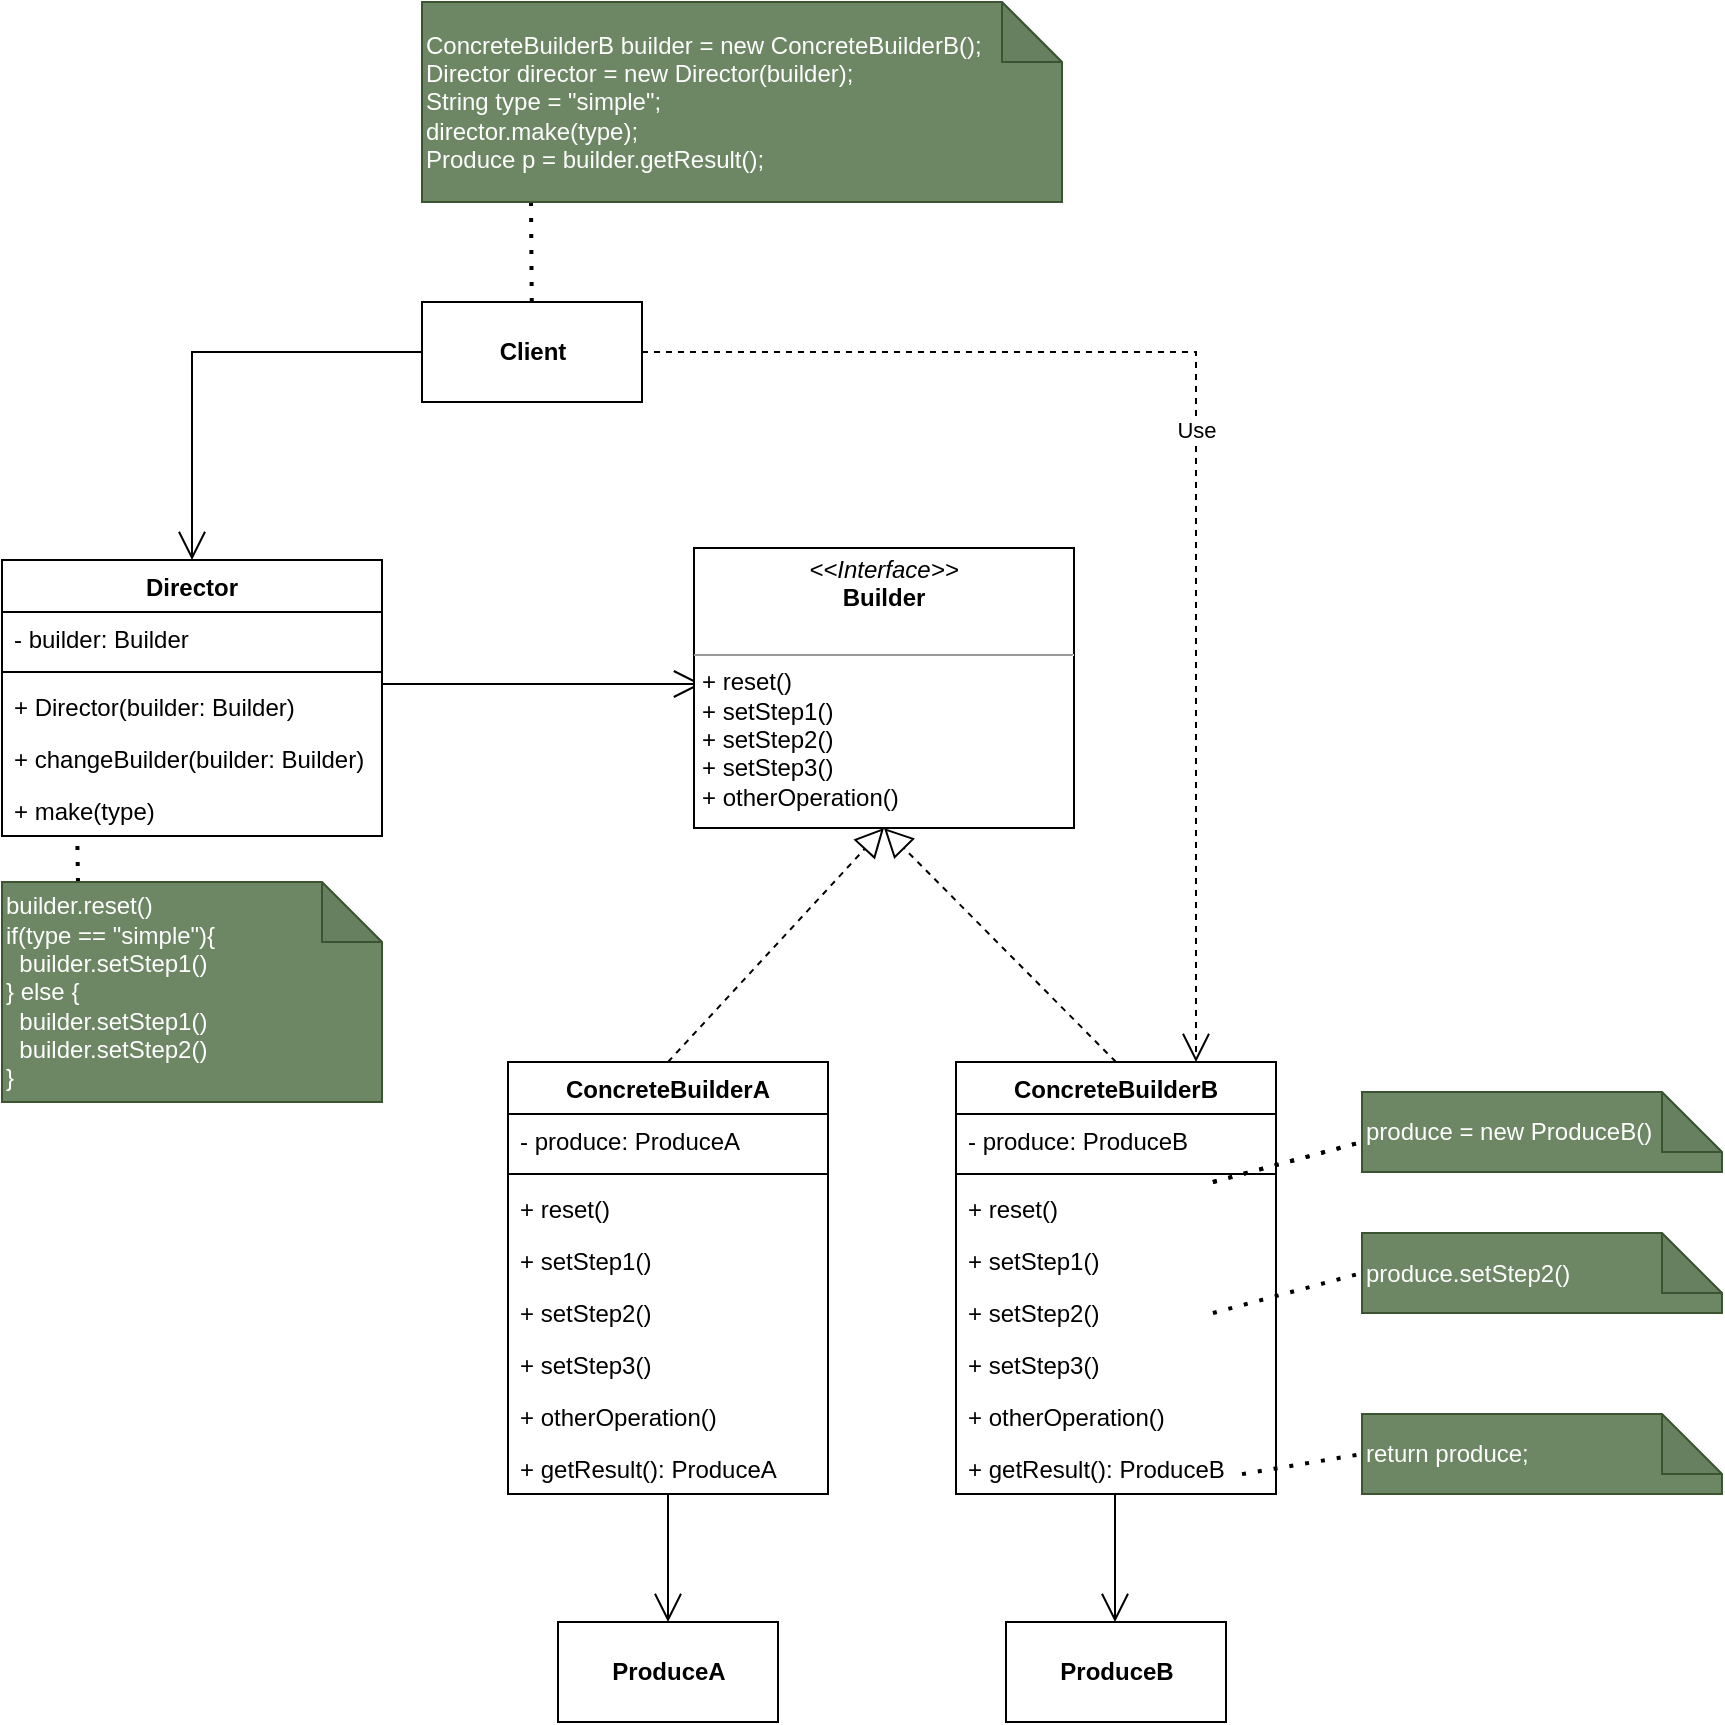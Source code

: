 <mxfile version="20.5.1" type="github">
  <diagram id="xFLUwY8AGbZAqHrPL44i" name="第 1 页">
    <mxGraphModel dx="1550" dy="859" grid="1" gridSize="10" guides="1" tooltips="1" connect="1" arrows="1" fold="1" page="1" pageScale="1" pageWidth="827" pageHeight="1169" math="0" shadow="0">
      <root>
        <mxCell id="0" />
        <mxCell id="1" parent="0" />
        <mxCell id="p2f05vEZSLWd5B9eIsf3-1" value="Director" style="swimlane;fontStyle=1;align=center;verticalAlign=top;childLayout=stackLayout;horizontal=1;startSize=26;horizontalStack=0;resizeParent=1;resizeParentMax=0;resizeLast=0;collapsible=1;marginBottom=0;" vertex="1" parent="1">
          <mxGeometry x="10" y="319" width="190" height="138" as="geometry" />
        </mxCell>
        <mxCell id="p2f05vEZSLWd5B9eIsf3-2" value="- builder: Builder" style="text;strokeColor=none;fillColor=none;align=left;verticalAlign=top;spacingLeft=4;spacingRight=4;overflow=hidden;rotatable=0;points=[[0,0.5],[1,0.5]];portConstraint=eastwest;" vertex="1" parent="p2f05vEZSLWd5B9eIsf3-1">
          <mxGeometry y="26" width="190" height="26" as="geometry" />
        </mxCell>
        <mxCell id="p2f05vEZSLWd5B9eIsf3-3" value="" style="line;strokeWidth=1;fillColor=none;align=left;verticalAlign=middle;spacingTop=-1;spacingLeft=3;spacingRight=3;rotatable=0;labelPosition=right;points=[];portConstraint=eastwest;strokeColor=inherit;" vertex="1" parent="p2f05vEZSLWd5B9eIsf3-1">
          <mxGeometry y="52" width="190" height="8" as="geometry" />
        </mxCell>
        <mxCell id="p2f05vEZSLWd5B9eIsf3-78" value="+ Director(builder: Builder)" style="text;strokeColor=none;fillColor=none;align=left;verticalAlign=top;spacingLeft=4;spacingRight=4;overflow=hidden;rotatable=0;points=[[0,0.5],[1,0.5]];portConstraint=eastwest;" vertex="1" parent="p2f05vEZSLWd5B9eIsf3-1">
          <mxGeometry y="60" width="190" height="26" as="geometry" />
        </mxCell>
        <mxCell id="p2f05vEZSLWd5B9eIsf3-54" value="+ changeBuilder(builder: Builder)" style="text;strokeColor=none;fillColor=none;align=left;verticalAlign=top;spacingLeft=4;spacingRight=4;overflow=hidden;rotatable=0;points=[[0,0.5],[1,0.5]];portConstraint=eastwest;" vertex="1" parent="p2f05vEZSLWd5B9eIsf3-1">
          <mxGeometry y="86" width="190" height="26" as="geometry" />
        </mxCell>
        <mxCell id="p2f05vEZSLWd5B9eIsf3-55" value="+ make(type)" style="text;strokeColor=none;fillColor=none;align=left;verticalAlign=top;spacingLeft=4;spacingRight=4;overflow=hidden;rotatable=0;points=[[0,0.5],[1,0.5]];portConstraint=eastwest;" vertex="1" parent="p2f05vEZSLWd5B9eIsf3-1">
          <mxGeometry y="112" width="190" height="26" as="geometry" />
        </mxCell>
        <mxCell id="p2f05vEZSLWd5B9eIsf3-6" value="ConcreteBuilderA" style="swimlane;fontStyle=1;align=center;verticalAlign=top;childLayout=stackLayout;horizontal=1;startSize=26;horizontalStack=0;resizeParent=1;resizeParentMax=0;resizeLast=0;collapsible=1;marginBottom=0;" vertex="1" parent="1">
          <mxGeometry x="263" y="570" width="160" height="216" as="geometry">
            <mxRectangle x="226" y="380" width="140" height="30" as="alternateBounds" />
          </mxGeometry>
        </mxCell>
        <mxCell id="p2f05vEZSLWd5B9eIsf3-7" value="- produce: ProduceA" style="text;strokeColor=none;fillColor=none;align=left;verticalAlign=top;spacingLeft=4;spacingRight=4;overflow=hidden;rotatable=0;points=[[0,0.5],[1,0.5]];portConstraint=eastwest;" vertex="1" parent="p2f05vEZSLWd5B9eIsf3-6">
          <mxGeometry y="26" width="160" height="26" as="geometry" />
        </mxCell>
        <mxCell id="p2f05vEZSLWd5B9eIsf3-8" value="" style="line;strokeWidth=1;fillColor=none;align=left;verticalAlign=middle;spacingTop=-1;spacingLeft=3;spacingRight=3;rotatable=0;labelPosition=right;points=[];portConstraint=eastwest;strokeColor=inherit;" vertex="1" parent="p2f05vEZSLWd5B9eIsf3-6">
          <mxGeometry y="52" width="160" height="8" as="geometry" />
        </mxCell>
        <mxCell id="p2f05vEZSLWd5B9eIsf3-9" value="+ reset()" style="text;strokeColor=none;fillColor=none;align=left;verticalAlign=top;spacingLeft=4;spacingRight=4;overflow=hidden;rotatable=0;points=[[0,0.5],[1,0.5]];portConstraint=eastwest;" vertex="1" parent="p2f05vEZSLWd5B9eIsf3-6">
          <mxGeometry y="60" width="160" height="26" as="geometry" />
        </mxCell>
        <mxCell id="p2f05vEZSLWd5B9eIsf3-27" value="+ setStep1()" style="text;strokeColor=none;fillColor=none;align=left;verticalAlign=top;spacingLeft=4;spacingRight=4;overflow=hidden;rotatable=0;points=[[0,0.5],[1,0.5]];portConstraint=eastwest;" vertex="1" parent="p2f05vEZSLWd5B9eIsf3-6">
          <mxGeometry y="86" width="160" height="26" as="geometry" />
        </mxCell>
        <mxCell id="p2f05vEZSLWd5B9eIsf3-28" value="+ setStep2()" style="text;strokeColor=none;fillColor=none;align=left;verticalAlign=top;spacingLeft=4;spacingRight=4;overflow=hidden;rotatable=0;points=[[0,0.5],[1,0.5]];portConstraint=eastwest;" vertex="1" parent="p2f05vEZSLWd5B9eIsf3-6">
          <mxGeometry y="112" width="160" height="26" as="geometry" />
        </mxCell>
        <mxCell id="p2f05vEZSLWd5B9eIsf3-29" value="+ setStep3()" style="text;strokeColor=none;fillColor=none;align=left;verticalAlign=top;spacingLeft=4;spacingRight=4;overflow=hidden;rotatable=0;points=[[0,0.5],[1,0.5]];portConstraint=eastwest;" vertex="1" parent="p2f05vEZSLWd5B9eIsf3-6">
          <mxGeometry y="138" width="160" height="26" as="geometry" />
        </mxCell>
        <mxCell id="p2f05vEZSLWd5B9eIsf3-16" value="+ otherOperation()" style="text;strokeColor=none;fillColor=none;align=left;verticalAlign=top;spacingLeft=4;spacingRight=4;overflow=hidden;rotatable=0;points=[[0,0.5],[1,0.5]];portConstraint=eastwest;" vertex="1" parent="p2f05vEZSLWd5B9eIsf3-6">
          <mxGeometry y="164" width="160" height="26" as="geometry" />
        </mxCell>
        <mxCell id="p2f05vEZSLWd5B9eIsf3-18" value="+ getResult(): ProduceA" style="text;strokeColor=none;fillColor=none;align=left;verticalAlign=top;spacingLeft=4;spacingRight=4;overflow=hidden;rotatable=0;points=[[0,0.5],[1,0.5]];portConstraint=eastwest;" vertex="1" parent="p2f05vEZSLWd5B9eIsf3-6">
          <mxGeometry y="190" width="160" height="26" as="geometry" />
        </mxCell>
        <mxCell id="p2f05vEZSLWd5B9eIsf3-14" value="" style="endArrow=open;endFill=1;endSize=12;html=1;rounded=0;entryX=0;entryY=0.5;entryDx=0;entryDy=0;" edge="1" parent="1">
          <mxGeometry width="160" relative="1" as="geometry">
            <mxPoint x="200" y="381" as="sourcePoint" />
            <mxPoint x="360" y="381" as="targetPoint" />
          </mxGeometry>
        </mxCell>
        <mxCell id="p2f05vEZSLWd5B9eIsf3-30" value="ConcreteBuilderB" style="swimlane;fontStyle=1;align=center;verticalAlign=top;childLayout=stackLayout;horizontal=1;startSize=26;horizontalStack=0;resizeParent=1;resizeParentMax=0;resizeLast=0;collapsible=1;marginBottom=0;" vertex="1" parent="1">
          <mxGeometry x="487" y="570" width="160" height="216" as="geometry" />
        </mxCell>
        <mxCell id="p2f05vEZSLWd5B9eIsf3-31" value="- produce: ProduceB" style="text;strokeColor=none;fillColor=none;align=left;verticalAlign=top;spacingLeft=4;spacingRight=4;overflow=hidden;rotatable=0;points=[[0,0.5],[1,0.5]];portConstraint=eastwest;" vertex="1" parent="p2f05vEZSLWd5B9eIsf3-30">
          <mxGeometry y="26" width="160" height="26" as="geometry" />
        </mxCell>
        <mxCell id="p2f05vEZSLWd5B9eIsf3-32" value="" style="line;strokeWidth=1;fillColor=none;align=left;verticalAlign=middle;spacingTop=-1;spacingLeft=3;spacingRight=3;rotatable=0;labelPosition=right;points=[];portConstraint=eastwest;strokeColor=inherit;" vertex="1" parent="p2f05vEZSLWd5B9eIsf3-30">
          <mxGeometry y="52" width="160" height="8" as="geometry" />
        </mxCell>
        <mxCell id="p2f05vEZSLWd5B9eIsf3-33" value="+ reset()" style="text;strokeColor=none;fillColor=none;align=left;verticalAlign=top;spacingLeft=4;spacingRight=4;overflow=hidden;rotatable=0;points=[[0,0.5],[1,0.5]];portConstraint=eastwest;" vertex="1" parent="p2f05vEZSLWd5B9eIsf3-30">
          <mxGeometry y="60" width="160" height="26" as="geometry" />
        </mxCell>
        <mxCell id="p2f05vEZSLWd5B9eIsf3-34" value="+ setStep1()" style="text;strokeColor=none;fillColor=none;align=left;verticalAlign=top;spacingLeft=4;spacingRight=4;overflow=hidden;rotatable=0;points=[[0,0.5],[1,0.5]];portConstraint=eastwest;" vertex="1" parent="p2f05vEZSLWd5B9eIsf3-30">
          <mxGeometry y="86" width="160" height="26" as="geometry" />
        </mxCell>
        <mxCell id="p2f05vEZSLWd5B9eIsf3-35" value="+ setStep2()" style="text;strokeColor=none;fillColor=none;align=left;verticalAlign=top;spacingLeft=4;spacingRight=4;overflow=hidden;rotatable=0;points=[[0,0.5],[1,0.5]];portConstraint=eastwest;" vertex="1" parent="p2f05vEZSLWd5B9eIsf3-30">
          <mxGeometry y="112" width="160" height="26" as="geometry" />
        </mxCell>
        <mxCell id="p2f05vEZSLWd5B9eIsf3-36" value="+ setStep3()" style="text;strokeColor=none;fillColor=none;align=left;verticalAlign=top;spacingLeft=4;spacingRight=4;overflow=hidden;rotatable=0;points=[[0,0.5],[1,0.5]];portConstraint=eastwest;" vertex="1" parent="p2f05vEZSLWd5B9eIsf3-30">
          <mxGeometry y="138" width="160" height="26" as="geometry" />
        </mxCell>
        <mxCell id="p2f05vEZSLWd5B9eIsf3-37" value="+ otherOperation()" style="text;strokeColor=none;fillColor=none;align=left;verticalAlign=top;spacingLeft=4;spacingRight=4;overflow=hidden;rotatable=0;points=[[0,0.5],[1,0.5]];portConstraint=eastwest;" vertex="1" parent="p2f05vEZSLWd5B9eIsf3-30">
          <mxGeometry y="164" width="160" height="26" as="geometry" />
        </mxCell>
        <mxCell id="p2f05vEZSLWd5B9eIsf3-38" value="+ getResult(): ProduceB" style="text;strokeColor=none;fillColor=none;align=left;verticalAlign=top;spacingLeft=4;spacingRight=4;overflow=hidden;rotatable=0;points=[[0,0.5],[1,0.5]];portConstraint=eastwest;" vertex="1" parent="p2f05vEZSLWd5B9eIsf3-30">
          <mxGeometry y="190" width="160" height="26" as="geometry" />
        </mxCell>
        <mxCell id="p2f05vEZSLWd5B9eIsf3-51" value="&lt;p style=&quot;margin:0px;margin-top:4px;text-align:center;&quot;&gt;&lt;i&gt;&amp;lt;&amp;lt;Interface&amp;gt;&amp;gt;&lt;/i&gt;&lt;br&gt;&lt;b&gt;Builder&lt;/b&gt;&lt;/p&gt;&lt;p style=&quot;margin:0px;margin-left:4px;&quot;&gt;&lt;br&gt;&lt;/p&gt;&lt;hr size=&quot;1&quot;&gt;&lt;p style=&quot;margin:0px;margin-left:4px;&quot;&gt;+ reset()&lt;br&gt;+ setStep1()&lt;br&gt;&lt;/p&gt;&lt;p style=&quot;margin:0px;margin-left:4px;&quot;&gt;+ setStep2()&lt;br&gt;&lt;/p&gt;&lt;p style=&quot;margin:0px;margin-left:4px;&quot;&gt;+ setStep3()&lt;br&gt;&lt;/p&gt;&lt;p style=&quot;margin:0px;margin-left:4px;&quot;&gt;+ otherOperation()&lt;br&gt;&lt;/p&gt;" style="verticalAlign=top;align=left;overflow=fill;fontSize=12;fontFamily=Helvetica;html=1;" vertex="1" parent="1">
          <mxGeometry x="356" y="313" width="190" height="140" as="geometry" />
        </mxCell>
        <mxCell id="p2f05vEZSLWd5B9eIsf3-52" value="" style="endArrow=block;dashed=1;endFill=0;endSize=12;html=1;rounded=0;entryX=0.5;entryY=1;entryDx=0;entryDy=0;exitX=0.5;exitY=0;exitDx=0;exitDy=0;" edge="1" parent="1" source="p2f05vEZSLWd5B9eIsf3-6" target="p2f05vEZSLWd5B9eIsf3-51">
          <mxGeometry width="160" relative="1" as="geometry">
            <mxPoint x="320" y="520" as="sourcePoint" />
            <mxPoint x="480" y="520" as="targetPoint" />
          </mxGeometry>
        </mxCell>
        <mxCell id="p2f05vEZSLWd5B9eIsf3-53" value="" style="endArrow=block;dashed=1;endFill=0;endSize=12;html=1;rounded=0;entryX=0.5;entryY=1;entryDx=0;entryDy=0;exitX=0.5;exitY=0;exitDx=0;exitDy=0;" edge="1" parent="1" source="p2f05vEZSLWd5B9eIsf3-30" target="p2f05vEZSLWd5B9eIsf3-51">
          <mxGeometry width="160" relative="1" as="geometry">
            <mxPoint x="511" y="577" as="sourcePoint" />
            <mxPoint x="623" y="460" as="targetPoint" />
          </mxGeometry>
        </mxCell>
        <mxCell id="p2f05vEZSLWd5B9eIsf3-56" value="ProduceA" style="html=1;fontStyle=1" vertex="1" parent="1">
          <mxGeometry x="288" y="850" width="110" height="50" as="geometry" />
        </mxCell>
        <mxCell id="p2f05vEZSLWd5B9eIsf3-57" value="ProduceB" style="html=1;fontStyle=1" vertex="1" parent="1">
          <mxGeometry x="512" y="850" width="110" height="50" as="geometry" />
        </mxCell>
        <mxCell id="p2f05vEZSLWd5B9eIsf3-58" value="" style="endArrow=open;endFill=1;endSize=12;html=1;rounded=0;entryX=0.5;entryY=0;entryDx=0;entryDy=0;" edge="1" parent="1" source="p2f05vEZSLWd5B9eIsf3-18" target="p2f05vEZSLWd5B9eIsf3-56">
          <mxGeometry width="160" relative="1" as="geometry">
            <mxPoint x="343" y="790" as="sourcePoint" />
            <mxPoint x="440" y="810" as="targetPoint" />
          </mxGeometry>
        </mxCell>
        <mxCell id="p2f05vEZSLWd5B9eIsf3-59" value="" style="endArrow=open;endFill=1;endSize=12;html=1;rounded=0;entryX=0.5;entryY=0;entryDx=0;entryDy=0;" edge="1" parent="1">
          <mxGeometry width="160" relative="1" as="geometry">
            <mxPoint x="566.5" y="786" as="sourcePoint" />
            <mxPoint x="566.5" y="850" as="targetPoint" />
          </mxGeometry>
        </mxCell>
        <mxCell id="p2f05vEZSLWd5B9eIsf3-60" value="Client" style="html=1;fontStyle=1" vertex="1" parent="1">
          <mxGeometry x="220" y="190" width="110" height="50" as="geometry" />
        </mxCell>
        <mxCell id="p2f05vEZSLWd5B9eIsf3-61" value="" style="endArrow=open;endFill=1;endSize=12;html=1;rounded=0;entryX=0.5;entryY=0;entryDx=0;entryDy=0;exitX=0;exitY=0.5;exitDx=0;exitDy=0;" edge="1" parent="1" source="p2f05vEZSLWd5B9eIsf3-60" target="p2f05vEZSLWd5B9eIsf3-1">
          <mxGeometry width="160" relative="1" as="geometry">
            <mxPoint x="100" y="280" as="sourcePoint" />
            <mxPoint x="260" y="280" as="targetPoint" />
            <Array as="points">
              <mxPoint x="105" y="215" />
            </Array>
          </mxGeometry>
        </mxCell>
        <mxCell id="p2f05vEZSLWd5B9eIsf3-62" value="Use" style="endArrow=open;endSize=12;dashed=1;html=1;rounded=0;exitX=1;exitY=0.5;exitDx=0;exitDy=0;entryX=0.75;entryY=0;entryDx=0;entryDy=0;" edge="1" parent="1" source="p2f05vEZSLWd5B9eIsf3-60" target="p2f05vEZSLWd5B9eIsf3-30">
          <mxGeometry width="160" relative="1" as="geometry">
            <mxPoint x="480" y="200" as="sourcePoint" />
            <mxPoint x="640" y="200" as="targetPoint" />
            <Array as="points">
              <mxPoint x="607" y="215" />
            </Array>
          </mxGeometry>
        </mxCell>
        <mxCell id="p2f05vEZSLWd5B9eIsf3-64" value="" style="endArrow=none;dashed=1;html=1;dashPattern=1 3;strokeWidth=2;rounded=0;" edge="1" parent="1" source="p2f05vEZSLWd5B9eIsf3-33">
          <mxGeometry width="50" height="50" relative="1" as="geometry">
            <mxPoint x="549" y="643" as="sourcePoint" />
            <mxPoint x="690" y="610" as="targetPoint" />
          </mxGeometry>
        </mxCell>
        <mxCell id="p2f05vEZSLWd5B9eIsf3-65" value="produce = new ProduceB()" style="shape=note;whiteSpace=wrap;html=1;backgroundOutline=1;darkOpacity=0.05;align=left;fillColor=#6d8764;fontColor=#ffffff;strokeColor=#3A5431;" vertex="1" parent="1">
          <mxGeometry x="690" y="585" width="180" height="40" as="geometry" />
        </mxCell>
        <mxCell id="p2f05vEZSLWd5B9eIsf3-66" value="" style="endArrow=none;dashed=1;html=1;dashPattern=1 3;strokeWidth=2;rounded=0;" edge="1" parent="1">
          <mxGeometry width="50" height="50" relative="1" as="geometry">
            <mxPoint x="615.455" y="630" as="sourcePoint" />
            <mxPoint x="690" y="610" as="targetPoint" />
          </mxGeometry>
        </mxCell>
        <mxCell id="p2f05vEZSLWd5B9eIsf3-67" value="produce.setStep2()" style="shape=note;whiteSpace=wrap;html=1;backgroundOutline=1;darkOpacity=0.05;align=left;fillColor=#6d8764;fontColor=#ffffff;strokeColor=#3A5431;" vertex="1" parent="1">
          <mxGeometry x="690" y="655.5" width="180" height="40" as="geometry" />
        </mxCell>
        <mxCell id="p2f05vEZSLWd5B9eIsf3-69" value="return produce;" style="shape=note;whiteSpace=wrap;html=1;backgroundOutline=1;darkOpacity=0.05;align=left;fillColor=#6d8764;fontColor=#ffffff;strokeColor=#3A5431;" vertex="1" parent="1">
          <mxGeometry x="690" y="746" width="180" height="40" as="geometry" />
        </mxCell>
        <mxCell id="p2f05vEZSLWd5B9eIsf3-70" value="" style="endArrow=none;dashed=1;html=1;dashPattern=1 3;strokeWidth=2;rounded=0;entryX=0;entryY=0.5;entryDx=0;entryDy=0;entryPerimeter=0;" edge="1" parent="1" target="p2f05vEZSLWd5B9eIsf3-69">
          <mxGeometry width="50" height="50" relative="1" as="geometry">
            <mxPoint x="630" y="776.069" as="sourcePoint" />
            <mxPoint x="673" y="771" as="targetPoint" />
          </mxGeometry>
        </mxCell>
        <mxCell id="p2f05vEZSLWd5B9eIsf3-73" value="" style="endArrow=none;dashed=1;html=1;dashPattern=1 3;strokeWidth=2;rounded=0;" edge="1" parent="1">
          <mxGeometry width="50" height="50" relative="1" as="geometry">
            <mxPoint x="615.455" y="695.5" as="sourcePoint" />
            <mxPoint x="690" y="675.5" as="targetPoint" />
          </mxGeometry>
        </mxCell>
        <mxCell id="p2f05vEZSLWd5B9eIsf3-74" value="" style="endArrow=none;dashed=1;html=1;dashPattern=1 3;strokeWidth=2;rounded=0;entryX=0.198;entryY=0.969;entryDx=0;entryDy=0;entryPerimeter=0;" edge="1" parent="1" target="p2f05vEZSLWd5B9eIsf3-55">
          <mxGeometry width="50" height="50" relative="1" as="geometry">
            <mxPoint x="48" y="480" as="sourcePoint" />
            <mxPoint x="110" y="460" as="targetPoint" />
          </mxGeometry>
        </mxCell>
        <mxCell id="p2f05vEZSLWd5B9eIsf3-75" value="builder.reset()&lt;br&gt;if(type == &quot;simple&quot;){&lt;br&gt;&amp;nbsp; builder.setStep1()&lt;br&gt;} else {&lt;br&gt;&amp;nbsp; builder.setStep1()&lt;br&gt;&amp;nbsp; builder.setStep2()&lt;br&gt;}" style="shape=note;whiteSpace=wrap;html=1;backgroundOutline=1;darkOpacity=0.05;align=left;fillColor=#6d8764;fontColor=#ffffff;strokeColor=#3A5431;" vertex="1" parent="1">
          <mxGeometry x="10" y="480" width="190" height="110" as="geometry" />
        </mxCell>
        <mxCell id="p2f05vEZSLWd5B9eIsf3-76" value="" style="endArrow=none;dashed=1;html=1;dashPattern=1 3;strokeWidth=2;rounded=0;entryX=0.198;entryY=0.969;entryDx=0;entryDy=0;entryPerimeter=0;" edge="1" parent="1">
          <mxGeometry width="50" height="50" relative="1" as="geometry">
            <mxPoint x="274.88" y="190" as="sourcePoint" />
            <mxPoint x="274.5" y="140.194" as="targetPoint" />
          </mxGeometry>
        </mxCell>
        <mxCell id="p2f05vEZSLWd5B9eIsf3-77" value="ConcreteBuilderB builder = new ConcreteBuilderB();&lt;br&gt;Director director = new Director(builder);&lt;br&gt;String type = &quot;simple&quot;;&lt;br&gt;director.make(type);&lt;br&gt;Produce p = builder.getResult();" style="shape=note;whiteSpace=wrap;html=1;backgroundOutline=1;darkOpacity=0.05;align=left;spacing=2;fillColor=#6d8764;fontColor=#ffffff;strokeColor=#3A5431;" vertex="1" parent="1">
          <mxGeometry x="220" y="40" width="320" height="100" as="geometry" />
        </mxCell>
      </root>
    </mxGraphModel>
  </diagram>
</mxfile>
